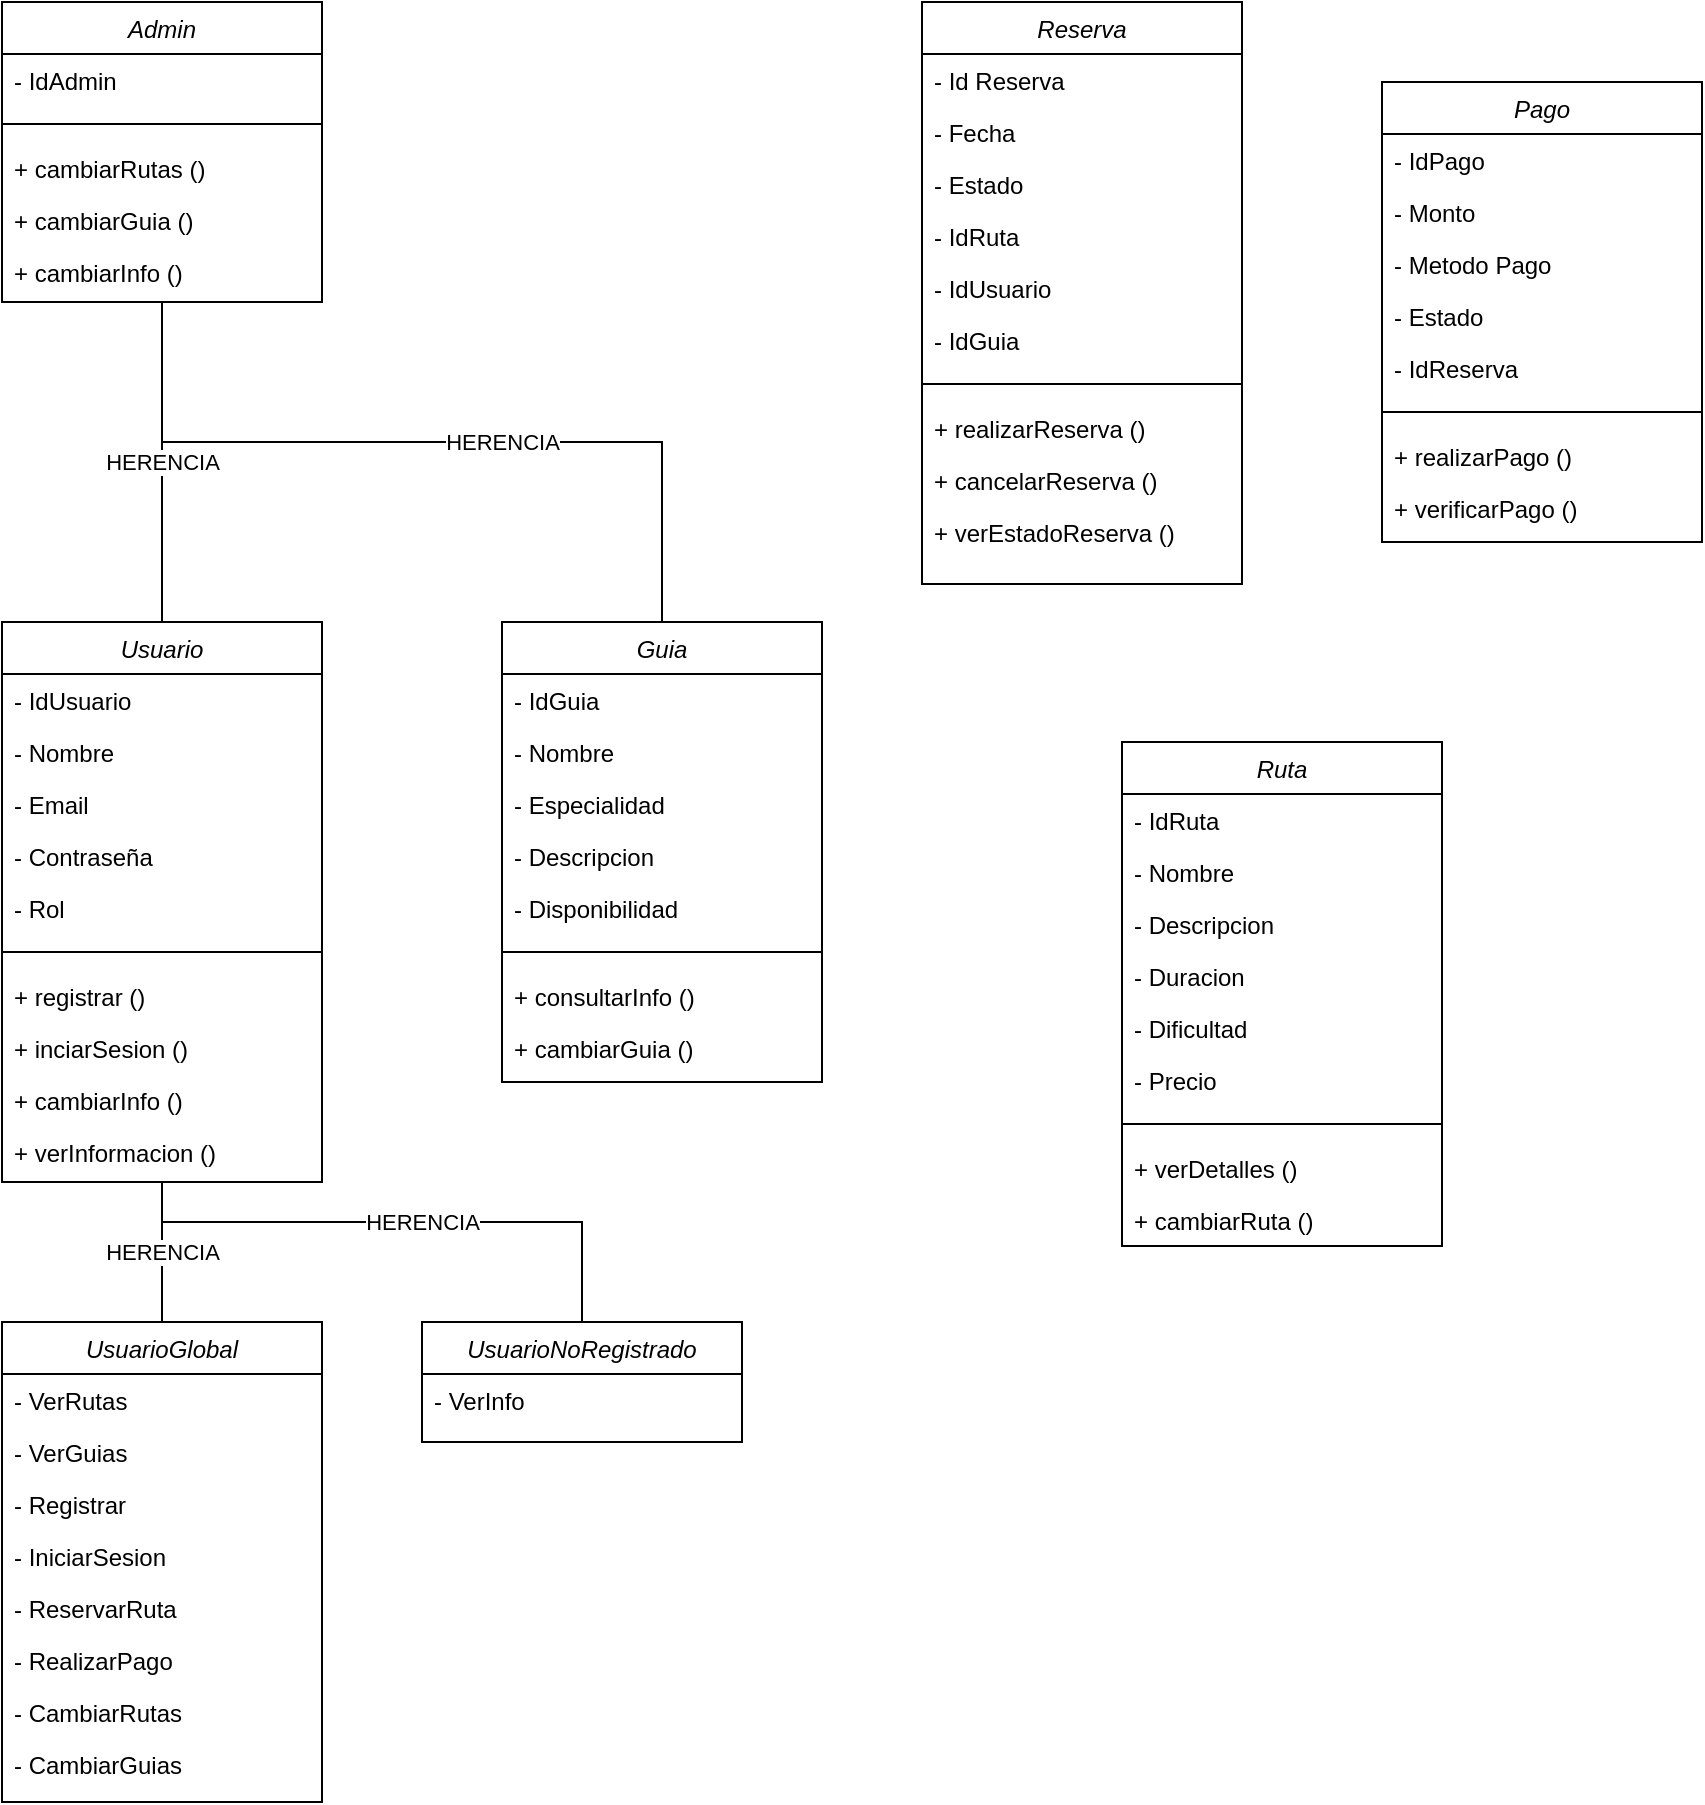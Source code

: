<mxfile version="26.1.0">
  <diagram id="C5RBs43oDa-KdzZeNtuy" name="Page-1">
    <mxGraphModel dx="1313" dy="696" grid="1" gridSize="10" guides="1" tooltips="1" connect="1" arrows="1" fold="1" page="1" pageScale="1" pageWidth="1654" pageHeight="1169" background="light-dark(#FFFFFF,#000000)" math="0" shadow="0">
      <root>
        <mxCell id="WIyWlLk6GJQsqaUBKTNV-0" />
        <mxCell id="WIyWlLk6GJQsqaUBKTNV-1" parent="WIyWlLk6GJQsqaUBKTNV-0" />
        <mxCell id="zkfFHV4jXpPFQw0GAbJ--0" value="Usuario" style="swimlane;fontStyle=2;align=center;verticalAlign=top;childLayout=stackLayout;horizontal=1;startSize=26;horizontalStack=0;resizeParent=1;resizeLast=0;collapsible=1;marginBottom=0;rounded=0;shadow=0;strokeWidth=1;" parent="WIyWlLk6GJQsqaUBKTNV-1" vertex="1">
          <mxGeometry x="230" y="350" width="160" height="280" as="geometry">
            <mxRectangle x="230" y="140" width="160" height="26" as="alternateBounds" />
          </mxGeometry>
        </mxCell>
        <mxCell id="zkfFHV4jXpPFQw0GAbJ--1" value="- IdUsuario&#xa;" style="text;align=left;verticalAlign=top;spacingLeft=4;spacingRight=4;overflow=hidden;rotatable=0;points=[[0,0.5],[1,0.5]];portConstraint=eastwest;" parent="zkfFHV4jXpPFQw0GAbJ--0" vertex="1">
          <mxGeometry y="26" width="160" height="26" as="geometry" />
        </mxCell>
        <mxCell id="zkfFHV4jXpPFQw0GAbJ--2" value="- Nombre" style="text;align=left;verticalAlign=top;spacingLeft=4;spacingRight=4;overflow=hidden;rotatable=0;points=[[0,0.5],[1,0.5]];portConstraint=eastwest;rounded=0;shadow=0;html=0;" parent="zkfFHV4jXpPFQw0GAbJ--0" vertex="1">
          <mxGeometry y="52" width="160" height="26" as="geometry" />
        </mxCell>
        <mxCell id="zkfFHV4jXpPFQw0GAbJ--3" value="- Email" style="text;align=left;verticalAlign=top;spacingLeft=4;spacingRight=4;overflow=hidden;rotatable=0;points=[[0,0.5],[1,0.5]];portConstraint=eastwest;rounded=0;shadow=0;html=0;" parent="zkfFHV4jXpPFQw0GAbJ--0" vertex="1">
          <mxGeometry y="78" width="160" height="26" as="geometry" />
        </mxCell>
        <mxCell id="PvyIfSwr3Zg0St1Fx0HK-1" value="- Contraseña&#xa;&#xa;" style="text;align=left;verticalAlign=top;spacingLeft=4;spacingRight=4;overflow=hidden;rotatable=0;points=[[0,0.5],[1,0.5]];portConstraint=eastwest;rounded=0;shadow=0;html=0;" parent="zkfFHV4jXpPFQw0GAbJ--0" vertex="1">
          <mxGeometry y="104" width="160" height="26" as="geometry" />
        </mxCell>
        <mxCell id="PvyIfSwr3Zg0St1Fx0HK-3" value="- Rol&#xa;&#xa;&#xa;" style="text;align=left;verticalAlign=top;spacingLeft=4;spacingRight=4;overflow=hidden;rotatable=0;points=[[0,0.5],[1,0.5]];portConstraint=eastwest;rounded=0;shadow=0;html=0;" parent="zkfFHV4jXpPFQw0GAbJ--0" vertex="1">
          <mxGeometry y="130" width="160" height="26" as="geometry" />
        </mxCell>
        <mxCell id="zkfFHV4jXpPFQw0GAbJ--4" value="" style="line;html=1;strokeWidth=1;align=left;verticalAlign=middle;spacingTop=-1;spacingLeft=3;spacingRight=3;rotatable=0;labelPosition=right;points=[];portConstraint=eastwest;" parent="zkfFHV4jXpPFQw0GAbJ--0" vertex="1">
          <mxGeometry y="156" width="160" height="18" as="geometry" />
        </mxCell>
        <mxCell id="PvyIfSwr3Zg0St1Fx0HK-4" value="+ registrar ()" style="text;align=left;verticalAlign=top;spacingLeft=4;spacingRight=4;overflow=hidden;rotatable=0;points=[[0,0.5],[1,0.5]];portConstraint=eastwest;rounded=0;shadow=0;html=0;" parent="zkfFHV4jXpPFQw0GAbJ--0" vertex="1">
          <mxGeometry y="174" width="160" height="26" as="geometry" />
        </mxCell>
        <mxCell id="PvyIfSwr3Zg0St1Fx0HK-5" value="+ inciarSesion ()" style="text;align=left;verticalAlign=top;spacingLeft=4;spacingRight=4;overflow=hidden;rotatable=0;points=[[0,0.5],[1,0.5]];portConstraint=eastwest;rounded=0;shadow=0;html=0;" parent="zkfFHV4jXpPFQw0GAbJ--0" vertex="1">
          <mxGeometry y="200" width="160" height="26" as="geometry" />
        </mxCell>
        <mxCell id="PvyIfSwr3Zg0St1Fx0HK-7" value="+ cambiarInfo ()" style="text;align=left;verticalAlign=top;spacingLeft=4;spacingRight=4;overflow=hidden;rotatable=0;points=[[0,0.5],[1,0.5]];portConstraint=eastwest;rounded=0;shadow=0;html=0;" parent="zkfFHV4jXpPFQw0GAbJ--0" vertex="1">
          <mxGeometry y="226" width="160" height="26" as="geometry" />
        </mxCell>
        <mxCell id="PvyIfSwr3Zg0St1Fx0HK-8" value="+ verInformacion ()" style="text;align=left;verticalAlign=top;spacingLeft=4;spacingRight=4;overflow=hidden;rotatable=0;points=[[0,0.5],[1,0.5]];portConstraint=eastwest;rounded=0;shadow=0;html=0;" parent="zkfFHV4jXpPFQw0GAbJ--0" vertex="1">
          <mxGeometry y="252" width="160" height="26" as="geometry" />
        </mxCell>
        <mxCell id="PvyIfSwr3Zg0St1Fx0HK-9" value="Ruta&#xa;" style="swimlane;fontStyle=2;align=center;verticalAlign=top;childLayout=stackLayout;horizontal=1;startSize=26;horizontalStack=0;resizeParent=1;resizeLast=0;collapsible=1;marginBottom=0;rounded=0;shadow=0;strokeWidth=1;" parent="WIyWlLk6GJQsqaUBKTNV-1" vertex="1">
          <mxGeometry x="790" y="410" width="160" height="252" as="geometry">
            <mxRectangle x="230" y="140" width="160" height="26" as="alternateBounds" />
          </mxGeometry>
        </mxCell>
        <mxCell id="PvyIfSwr3Zg0St1Fx0HK-10" value="- IdRuta" style="text;align=left;verticalAlign=top;spacingLeft=4;spacingRight=4;overflow=hidden;rotatable=0;points=[[0,0.5],[1,0.5]];portConstraint=eastwest;" parent="PvyIfSwr3Zg0St1Fx0HK-9" vertex="1">
          <mxGeometry y="26" width="160" height="26" as="geometry" />
        </mxCell>
        <mxCell id="PvyIfSwr3Zg0St1Fx0HK-11" value="- Nombre" style="text;align=left;verticalAlign=top;spacingLeft=4;spacingRight=4;overflow=hidden;rotatable=0;points=[[0,0.5],[1,0.5]];portConstraint=eastwest;rounded=0;shadow=0;html=0;" parent="PvyIfSwr3Zg0St1Fx0HK-9" vertex="1">
          <mxGeometry y="52" width="160" height="26" as="geometry" />
        </mxCell>
        <mxCell id="PvyIfSwr3Zg0St1Fx0HK-12" value="- Descripcion" style="text;align=left;verticalAlign=top;spacingLeft=4;spacingRight=4;overflow=hidden;rotatable=0;points=[[0,0.5],[1,0.5]];portConstraint=eastwest;rounded=0;shadow=0;html=0;" parent="PvyIfSwr3Zg0St1Fx0HK-9" vertex="1">
          <mxGeometry y="78" width="160" height="26" as="geometry" />
        </mxCell>
        <mxCell id="PvyIfSwr3Zg0St1Fx0HK-13" value="- Duracion" style="text;align=left;verticalAlign=top;spacingLeft=4;spacingRight=4;overflow=hidden;rotatable=0;points=[[0,0.5],[1,0.5]];portConstraint=eastwest;rounded=0;shadow=0;html=0;" parent="PvyIfSwr3Zg0St1Fx0HK-9" vertex="1">
          <mxGeometry y="104" width="160" height="26" as="geometry" />
        </mxCell>
        <mxCell id="PvyIfSwr3Zg0St1Fx0HK-14" value="- Dificultad " style="text;align=left;verticalAlign=top;spacingLeft=4;spacingRight=4;overflow=hidden;rotatable=0;points=[[0,0.5],[1,0.5]];portConstraint=eastwest;rounded=0;shadow=0;html=0;" parent="PvyIfSwr3Zg0St1Fx0HK-9" vertex="1">
          <mxGeometry y="130" width="160" height="26" as="geometry" />
        </mxCell>
        <mxCell id="PvyIfSwr3Zg0St1Fx0HK-20" value="- Precio" style="text;align=left;verticalAlign=top;spacingLeft=4;spacingRight=4;overflow=hidden;rotatable=0;points=[[0,0.5],[1,0.5]];portConstraint=eastwest;rounded=0;shadow=0;html=0;" parent="PvyIfSwr3Zg0St1Fx0HK-9" vertex="1">
          <mxGeometry y="156" width="160" height="26" as="geometry" />
        </mxCell>
        <mxCell id="PvyIfSwr3Zg0St1Fx0HK-15" value="" style="line;html=1;strokeWidth=1;align=left;verticalAlign=middle;spacingTop=-1;spacingLeft=3;spacingRight=3;rotatable=0;labelPosition=right;points=[];portConstraint=eastwest;" parent="PvyIfSwr3Zg0St1Fx0HK-9" vertex="1">
          <mxGeometry y="182" width="160" height="18" as="geometry" />
        </mxCell>
        <mxCell id="PvyIfSwr3Zg0St1Fx0HK-17" value="+ verDetalles ()" style="text;align=left;verticalAlign=top;spacingLeft=4;spacingRight=4;overflow=hidden;rotatable=0;points=[[0,0.5],[1,0.5]];portConstraint=eastwest;rounded=0;shadow=0;html=0;" parent="PvyIfSwr3Zg0St1Fx0HK-9" vertex="1">
          <mxGeometry y="200" width="160" height="26" as="geometry" />
        </mxCell>
        <mxCell id="PvyIfSwr3Zg0St1Fx0HK-18" value="+ cambiarRuta ()" style="text;align=left;verticalAlign=top;spacingLeft=4;spacingRight=4;overflow=hidden;rotatable=0;points=[[0,0.5],[1,0.5]];portConstraint=eastwest;rounded=0;shadow=0;html=0;" parent="PvyIfSwr3Zg0St1Fx0HK-9" vertex="1">
          <mxGeometry y="226" width="160" height="26" as="geometry" />
        </mxCell>
        <mxCell id="PvyIfSwr3Zg0St1Fx0HK-21" value="Guia" style="swimlane;fontStyle=2;align=center;verticalAlign=top;childLayout=stackLayout;horizontal=1;startSize=26;horizontalStack=0;resizeParent=1;resizeLast=0;collapsible=1;marginBottom=0;rounded=0;shadow=0;strokeWidth=1;" parent="WIyWlLk6GJQsqaUBKTNV-1" vertex="1">
          <mxGeometry x="480" y="350" width="160" height="230" as="geometry">
            <mxRectangle x="230" y="140" width="160" height="26" as="alternateBounds" />
          </mxGeometry>
        </mxCell>
        <mxCell id="PvyIfSwr3Zg0St1Fx0HK-22" value="- IdGuia" style="text;align=left;verticalAlign=top;spacingLeft=4;spacingRight=4;overflow=hidden;rotatable=0;points=[[0,0.5],[1,0.5]];portConstraint=eastwest;" parent="PvyIfSwr3Zg0St1Fx0HK-21" vertex="1">
          <mxGeometry y="26" width="160" height="26" as="geometry" />
        </mxCell>
        <mxCell id="PvyIfSwr3Zg0St1Fx0HK-23" value="- Nombre" style="text;align=left;verticalAlign=top;spacingLeft=4;spacingRight=4;overflow=hidden;rotatable=0;points=[[0,0.5],[1,0.5]];portConstraint=eastwest;rounded=0;shadow=0;html=0;" parent="PvyIfSwr3Zg0St1Fx0HK-21" vertex="1">
          <mxGeometry y="52" width="160" height="26" as="geometry" />
        </mxCell>
        <mxCell id="PvyIfSwr3Zg0St1Fx0HK-24" value="- Especialidad" style="text;align=left;verticalAlign=top;spacingLeft=4;spacingRight=4;overflow=hidden;rotatable=0;points=[[0,0.5],[1,0.5]];portConstraint=eastwest;rounded=0;shadow=0;html=0;" parent="PvyIfSwr3Zg0St1Fx0HK-21" vertex="1">
          <mxGeometry y="78" width="160" height="26" as="geometry" />
        </mxCell>
        <mxCell id="PvyIfSwr3Zg0St1Fx0HK-25" value="- Descripcion" style="text;align=left;verticalAlign=top;spacingLeft=4;spacingRight=4;overflow=hidden;rotatable=0;points=[[0,0.5],[1,0.5]];portConstraint=eastwest;rounded=0;shadow=0;html=0;" parent="PvyIfSwr3Zg0St1Fx0HK-21" vertex="1">
          <mxGeometry y="104" width="160" height="26" as="geometry" />
        </mxCell>
        <mxCell id="PvyIfSwr3Zg0St1Fx0HK-26" value="- Disponibilidad" style="text;align=left;verticalAlign=top;spacingLeft=4;spacingRight=4;overflow=hidden;rotatable=0;points=[[0,0.5],[1,0.5]];portConstraint=eastwest;rounded=0;shadow=0;html=0;" parent="PvyIfSwr3Zg0St1Fx0HK-21" vertex="1">
          <mxGeometry y="130" width="160" height="26" as="geometry" />
        </mxCell>
        <mxCell id="PvyIfSwr3Zg0St1Fx0HK-27" value="" style="line;html=1;strokeWidth=1;align=left;verticalAlign=middle;spacingTop=-1;spacingLeft=3;spacingRight=3;rotatable=0;labelPosition=right;points=[];portConstraint=eastwest;" parent="PvyIfSwr3Zg0St1Fx0HK-21" vertex="1">
          <mxGeometry y="156" width="160" height="18" as="geometry" />
        </mxCell>
        <mxCell id="PvyIfSwr3Zg0St1Fx0HK-28" value="+ consultarInfo ()" style="text;align=left;verticalAlign=top;spacingLeft=4;spacingRight=4;overflow=hidden;rotatable=0;points=[[0,0.5],[1,0.5]];portConstraint=eastwest;rounded=0;shadow=0;html=0;" parent="PvyIfSwr3Zg0St1Fx0HK-21" vertex="1">
          <mxGeometry y="174" width="160" height="26" as="geometry" />
        </mxCell>
        <mxCell id="PvyIfSwr3Zg0St1Fx0HK-29" value="+ cambiarGuia ()" style="text;align=left;verticalAlign=top;spacingLeft=4;spacingRight=4;overflow=hidden;rotatable=0;points=[[0,0.5],[1,0.5]];portConstraint=eastwest;rounded=0;shadow=0;html=0;" parent="PvyIfSwr3Zg0St1Fx0HK-21" vertex="1">
          <mxGeometry y="200" width="160" height="26" as="geometry" />
        </mxCell>
        <mxCell id="PvyIfSwr3Zg0St1Fx0HK-43" value="Reserva" style="swimlane;fontStyle=2;align=center;verticalAlign=top;childLayout=stackLayout;horizontal=1;startSize=26;horizontalStack=0;resizeParent=1;resizeLast=0;collapsible=1;marginBottom=0;rounded=0;shadow=0;strokeWidth=1;" parent="WIyWlLk6GJQsqaUBKTNV-1" vertex="1">
          <mxGeometry x="690" y="40" width="160" height="291" as="geometry">
            <mxRectangle x="230" y="140" width="160" height="26" as="alternateBounds" />
          </mxGeometry>
        </mxCell>
        <mxCell id="PvyIfSwr3Zg0St1Fx0HK-44" value="- Id Reserva" style="text;align=left;verticalAlign=top;spacingLeft=4;spacingRight=4;overflow=hidden;rotatable=0;points=[[0,0.5],[1,0.5]];portConstraint=eastwest;" parent="PvyIfSwr3Zg0St1Fx0HK-43" vertex="1">
          <mxGeometry y="26" width="160" height="26" as="geometry" />
        </mxCell>
        <mxCell id="PvyIfSwr3Zg0St1Fx0HK-45" value="- Fecha" style="text;align=left;verticalAlign=top;spacingLeft=4;spacingRight=4;overflow=hidden;rotatable=0;points=[[0,0.5],[1,0.5]];portConstraint=eastwest;rounded=0;shadow=0;html=0;" parent="PvyIfSwr3Zg0St1Fx0HK-43" vertex="1">
          <mxGeometry y="52" width="160" height="26" as="geometry" />
        </mxCell>
        <mxCell id="PvyIfSwr3Zg0St1Fx0HK-46" value="- Estado" style="text;align=left;verticalAlign=top;spacingLeft=4;spacingRight=4;overflow=hidden;rotatable=0;points=[[0,0.5],[1,0.5]];portConstraint=eastwest;rounded=0;shadow=0;html=0;" parent="PvyIfSwr3Zg0St1Fx0HK-43" vertex="1">
          <mxGeometry y="78" width="160" height="26" as="geometry" />
        </mxCell>
        <mxCell id="PvyIfSwr3Zg0St1Fx0HK-48" value="- IdRuta" style="text;align=left;verticalAlign=top;spacingLeft=4;spacingRight=4;overflow=hidden;rotatable=0;points=[[0,0.5],[1,0.5]];portConstraint=eastwest;rounded=0;shadow=0;html=0;" parent="PvyIfSwr3Zg0St1Fx0HK-43" vertex="1">
          <mxGeometry y="104" width="160" height="26" as="geometry" />
        </mxCell>
        <mxCell id="PvyIfSwr3Zg0St1Fx0HK-47" value="- IdUsuario" style="text;align=left;verticalAlign=top;spacingLeft=4;spacingRight=4;overflow=hidden;rotatable=0;points=[[0,0.5],[1,0.5]];portConstraint=eastwest;rounded=0;shadow=0;html=0;" parent="PvyIfSwr3Zg0St1Fx0HK-43" vertex="1">
          <mxGeometry y="130" width="160" height="26" as="geometry" />
        </mxCell>
        <mxCell id="PvyIfSwr3Zg0St1Fx0HK-49" value="- IdGuia" style="text;align=left;verticalAlign=top;spacingLeft=4;spacingRight=4;overflow=hidden;rotatable=0;points=[[0,0.5],[1,0.5]];portConstraint=eastwest;rounded=0;shadow=0;html=0;" parent="PvyIfSwr3Zg0St1Fx0HK-43" vertex="1">
          <mxGeometry y="156" width="160" height="26" as="geometry" />
        </mxCell>
        <mxCell id="PvyIfSwr3Zg0St1Fx0HK-50" value="" style="line;html=1;strokeWidth=1;align=left;verticalAlign=middle;spacingTop=-1;spacingLeft=3;spacingRight=3;rotatable=0;labelPosition=right;points=[];portConstraint=eastwest;" parent="PvyIfSwr3Zg0St1Fx0HK-43" vertex="1">
          <mxGeometry y="182" width="160" height="18" as="geometry" />
        </mxCell>
        <mxCell id="PvyIfSwr3Zg0St1Fx0HK-51" value="+ realizarReserva ()" style="text;align=left;verticalAlign=top;spacingLeft=4;spacingRight=4;overflow=hidden;rotatable=0;points=[[0,0.5],[1,0.5]];portConstraint=eastwest;rounded=0;shadow=0;html=0;" parent="PvyIfSwr3Zg0St1Fx0HK-43" vertex="1">
          <mxGeometry y="200" width="160" height="26" as="geometry" />
        </mxCell>
        <mxCell id="PvyIfSwr3Zg0St1Fx0HK-52" value="+ cancelarReserva ()" style="text;align=left;verticalAlign=top;spacingLeft=4;spacingRight=4;overflow=hidden;rotatable=0;points=[[0,0.5],[1,0.5]];portConstraint=eastwest;rounded=0;shadow=0;html=0;" parent="PvyIfSwr3Zg0St1Fx0HK-43" vertex="1">
          <mxGeometry y="226" width="160" height="26" as="geometry" />
        </mxCell>
        <mxCell id="PvyIfSwr3Zg0St1Fx0HK-53" value="+ verEstadoReserva ()" style="text;align=left;verticalAlign=top;spacingLeft=4;spacingRight=4;overflow=hidden;rotatable=0;points=[[0,0.5],[1,0.5]];portConstraint=eastwest;rounded=0;shadow=0;html=0;" parent="PvyIfSwr3Zg0St1Fx0HK-43" vertex="1">
          <mxGeometry y="252" width="160" height="26" as="geometry" />
        </mxCell>
        <mxCell id="PvyIfSwr3Zg0St1Fx0HK-54" value="Pago" style="swimlane;fontStyle=2;align=center;verticalAlign=top;childLayout=stackLayout;horizontal=1;startSize=26;horizontalStack=0;resizeParent=1;resizeLast=0;collapsible=1;marginBottom=0;rounded=0;shadow=0;strokeWidth=1;" parent="WIyWlLk6GJQsqaUBKTNV-1" vertex="1">
          <mxGeometry x="920" y="80" width="160" height="230" as="geometry">
            <mxRectangle x="230" y="140" width="160" height="26" as="alternateBounds" />
          </mxGeometry>
        </mxCell>
        <mxCell id="PvyIfSwr3Zg0St1Fx0HK-55" value="- IdPago" style="text;align=left;verticalAlign=top;spacingLeft=4;spacingRight=4;overflow=hidden;rotatable=0;points=[[0,0.5],[1,0.5]];portConstraint=eastwest;" parent="PvyIfSwr3Zg0St1Fx0HK-54" vertex="1">
          <mxGeometry y="26" width="160" height="26" as="geometry" />
        </mxCell>
        <mxCell id="PvyIfSwr3Zg0St1Fx0HK-56" value="- Monto" style="text;align=left;verticalAlign=top;spacingLeft=4;spacingRight=4;overflow=hidden;rotatable=0;points=[[0,0.5],[1,0.5]];portConstraint=eastwest;rounded=0;shadow=0;html=0;" parent="PvyIfSwr3Zg0St1Fx0HK-54" vertex="1">
          <mxGeometry y="52" width="160" height="26" as="geometry" />
        </mxCell>
        <mxCell id="PvyIfSwr3Zg0St1Fx0HK-57" value="- Metodo Pago" style="text;align=left;verticalAlign=top;spacingLeft=4;spacingRight=4;overflow=hidden;rotatable=0;points=[[0,0.5],[1,0.5]];portConstraint=eastwest;rounded=0;shadow=0;html=0;" parent="PvyIfSwr3Zg0St1Fx0HK-54" vertex="1">
          <mxGeometry y="78" width="160" height="26" as="geometry" />
        </mxCell>
        <mxCell id="PvyIfSwr3Zg0St1Fx0HK-58" value="- Estado" style="text;align=left;verticalAlign=top;spacingLeft=4;spacingRight=4;overflow=hidden;rotatable=0;points=[[0,0.5],[1,0.5]];portConstraint=eastwest;rounded=0;shadow=0;html=0;" parent="PvyIfSwr3Zg0St1Fx0HK-54" vertex="1">
          <mxGeometry y="104" width="160" height="26" as="geometry" />
        </mxCell>
        <mxCell id="PvyIfSwr3Zg0St1Fx0HK-59" value="- IdReserva" style="text;align=left;verticalAlign=top;spacingLeft=4;spacingRight=4;overflow=hidden;rotatable=0;points=[[0,0.5],[1,0.5]];portConstraint=eastwest;rounded=0;shadow=0;html=0;" parent="PvyIfSwr3Zg0St1Fx0HK-54" vertex="1">
          <mxGeometry y="130" width="160" height="26" as="geometry" />
        </mxCell>
        <mxCell id="PvyIfSwr3Zg0St1Fx0HK-60" value="" style="line;html=1;strokeWidth=1;align=left;verticalAlign=middle;spacingTop=-1;spacingLeft=3;spacingRight=3;rotatable=0;labelPosition=right;points=[];portConstraint=eastwest;" parent="PvyIfSwr3Zg0St1Fx0HK-54" vertex="1">
          <mxGeometry y="156" width="160" height="18" as="geometry" />
        </mxCell>
        <mxCell id="PvyIfSwr3Zg0St1Fx0HK-61" value="+ realizarPago ()" style="text;align=left;verticalAlign=top;spacingLeft=4;spacingRight=4;overflow=hidden;rotatable=0;points=[[0,0.5],[1,0.5]];portConstraint=eastwest;rounded=0;shadow=0;html=0;" parent="PvyIfSwr3Zg0St1Fx0HK-54" vertex="1">
          <mxGeometry y="174" width="160" height="26" as="geometry" />
        </mxCell>
        <mxCell id="PvyIfSwr3Zg0St1Fx0HK-62" value="+ verificarPago ()" style="text;align=left;verticalAlign=top;spacingLeft=4;spacingRight=4;overflow=hidden;rotatable=0;points=[[0,0.5],[1,0.5]];portConstraint=eastwest;rounded=0;shadow=0;html=0;" parent="PvyIfSwr3Zg0St1Fx0HK-54" vertex="1">
          <mxGeometry y="200" width="160" height="26" as="geometry" />
        </mxCell>
        <mxCell id="PvyIfSwr3Zg0St1Fx0HK-63" value="UsuarioGlobal" style="swimlane;fontStyle=2;align=center;verticalAlign=top;childLayout=stackLayout;horizontal=1;startSize=26;horizontalStack=0;resizeParent=1;resizeLast=0;collapsible=1;marginBottom=0;rounded=0;shadow=0;strokeWidth=1;" parent="WIyWlLk6GJQsqaUBKTNV-1" vertex="1">
          <mxGeometry x="230" y="700" width="160" height="240" as="geometry">
            <mxRectangle x="230" y="140" width="160" height="26" as="alternateBounds" />
          </mxGeometry>
        </mxCell>
        <mxCell id="PvyIfSwr3Zg0St1Fx0HK-64" value="- VerRutas" style="text;align=left;verticalAlign=top;spacingLeft=4;spacingRight=4;overflow=hidden;rotatable=0;points=[[0,0.5],[1,0.5]];portConstraint=eastwest;" parent="PvyIfSwr3Zg0St1Fx0HK-63" vertex="1">
          <mxGeometry y="26" width="160" height="26" as="geometry" />
        </mxCell>
        <mxCell id="PvyIfSwr3Zg0St1Fx0HK-65" value="- VerGuias" style="text;align=left;verticalAlign=top;spacingLeft=4;spacingRight=4;overflow=hidden;rotatable=0;points=[[0,0.5],[1,0.5]];portConstraint=eastwest;rounded=0;shadow=0;html=0;" parent="PvyIfSwr3Zg0St1Fx0HK-63" vertex="1">
          <mxGeometry y="52" width="160" height="26" as="geometry" />
        </mxCell>
        <mxCell id="PvyIfSwr3Zg0St1Fx0HK-66" value="- Registrar" style="text;align=left;verticalAlign=top;spacingLeft=4;spacingRight=4;overflow=hidden;rotatable=0;points=[[0,0.5],[1,0.5]];portConstraint=eastwest;rounded=0;shadow=0;html=0;" parent="PvyIfSwr3Zg0St1Fx0HK-63" vertex="1">
          <mxGeometry y="78" width="160" height="26" as="geometry" />
        </mxCell>
        <mxCell id="PvyIfSwr3Zg0St1Fx0HK-67" value="- IniciarSesion" style="text;align=left;verticalAlign=top;spacingLeft=4;spacingRight=4;overflow=hidden;rotatable=0;points=[[0,0.5],[1,0.5]];portConstraint=eastwest;rounded=0;shadow=0;html=0;" parent="PvyIfSwr3Zg0St1Fx0HK-63" vertex="1">
          <mxGeometry y="104" width="160" height="26" as="geometry" />
        </mxCell>
        <mxCell id="PvyIfSwr3Zg0St1Fx0HK-68" value="- ReservarRuta" style="text;align=left;verticalAlign=top;spacingLeft=4;spacingRight=4;overflow=hidden;rotatable=0;points=[[0,0.5],[1,0.5]];portConstraint=eastwest;rounded=0;shadow=0;html=0;" parent="PvyIfSwr3Zg0St1Fx0HK-63" vertex="1">
          <mxGeometry y="130" width="160" height="26" as="geometry" />
        </mxCell>
        <mxCell id="PvyIfSwr3Zg0St1Fx0HK-69" value="- RealizarPago" style="text;align=left;verticalAlign=top;spacingLeft=4;spacingRight=4;overflow=hidden;rotatable=0;points=[[0,0.5],[1,0.5]];portConstraint=eastwest;rounded=0;shadow=0;html=0;" parent="PvyIfSwr3Zg0St1Fx0HK-63" vertex="1">
          <mxGeometry y="156" width="160" height="26" as="geometry" />
        </mxCell>
        <mxCell id="PvyIfSwr3Zg0St1Fx0HK-71" value="- CambiarRutas" style="text;align=left;verticalAlign=top;spacingLeft=4;spacingRight=4;overflow=hidden;rotatable=0;points=[[0,0.5],[1,0.5]];portConstraint=eastwest;rounded=0;shadow=0;html=0;" parent="PvyIfSwr3Zg0St1Fx0HK-63" vertex="1">
          <mxGeometry y="182" width="160" height="26" as="geometry" />
        </mxCell>
        <mxCell id="PvyIfSwr3Zg0St1Fx0HK-72" value="- CambiarGuias" style="text;align=left;verticalAlign=top;spacingLeft=4;spacingRight=4;overflow=hidden;rotatable=0;points=[[0,0.5],[1,0.5]];portConstraint=eastwest;rounded=0;shadow=0;html=0;" parent="PvyIfSwr3Zg0St1Fx0HK-63" vertex="1">
          <mxGeometry y="208" width="160" height="26" as="geometry" />
        </mxCell>
        <mxCell id="PvyIfSwr3Zg0St1Fx0HK-74" value="UsuarioNoRegistrado" style="swimlane;fontStyle=2;align=center;verticalAlign=top;childLayout=stackLayout;horizontal=1;startSize=26;horizontalStack=0;resizeParent=1;resizeLast=0;collapsible=1;marginBottom=0;rounded=0;shadow=0;strokeWidth=1;" parent="WIyWlLk6GJQsqaUBKTNV-1" vertex="1">
          <mxGeometry x="440" y="700" width="160" height="60" as="geometry">
            <mxRectangle x="230" y="140" width="160" height="26" as="alternateBounds" />
          </mxGeometry>
        </mxCell>
        <mxCell id="PvyIfSwr3Zg0St1Fx0HK-75" value="- VerInfo" style="text;align=left;verticalAlign=top;spacingLeft=4;spacingRight=4;overflow=hidden;rotatable=0;points=[[0,0.5],[1,0.5]];portConstraint=eastwest;" parent="PvyIfSwr3Zg0St1Fx0HK-74" vertex="1">
          <mxGeometry y="26" width="160" height="26" as="geometry" />
        </mxCell>
        <mxCell id="lanSVG-eeSX4AHp7umbX-2" value="HERENCIA" style="endArrow=none;html=1;rounded=0;entryX=0.5;entryY=1;entryDx=0;entryDy=0;exitX=0.5;exitY=0;exitDx=0;exitDy=0;" edge="1" parent="WIyWlLk6GJQsqaUBKTNV-1" source="PvyIfSwr3Zg0St1Fx0HK-63" target="zkfFHV4jXpPFQw0GAbJ--0">
          <mxGeometry width="50" height="50" relative="1" as="geometry">
            <mxPoint x="390" y="710" as="sourcePoint" />
            <mxPoint x="440" y="660" as="targetPoint" />
            <Array as="points" />
          </mxGeometry>
        </mxCell>
        <mxCell id="lanSVG-eeSX4AHp7umbX-3" value="HERENCIA" style="endArrow=none;html=1;rounded=0;exitX=0.5;exitY=0;exitDx=0;exitDy=0;" edge="1" parent="WIyWlLk6GJQsqaUBKTNV-1" source="PvyIfSwr3Zg0St1Fx0HK-74">
          <mxGeometry width="50" height="50" relative="1" as="geometry">
            <mxPoint x="390" y="710" as="sourcePoint" />
            <mxPoint x="310" y="650" as="targetPoint" />
            <Array as="points">
              <mxPoint x="520" y="650" />
            </Array>
          </mxGeometry>
        </mxCell>
        <mxCell id="lanSVG-eeSX4AHp7umbX-4" value="Admin" style="swimlane;fontStyle=2;align=center;verticalAlign=top;childLayout=stackLayout;horizontal=1;startSize=26;horizontalStack=0;resizeParent=1;resizeLast=0;collapsible=1;marginBottom=0;rounded=0;shadow=0;strokeWidth=1;" vertex="1" parent="WIyWlLk6GJQsqaUBKTNV-1">
          <mxGeometry x="230" y="40" width="160" height="150" as="geometry">
            <mxRectangle x="230" y="140" width="160" height="26" as="alternateBounds" />
          </mxGeometry>
        </mxCell>
        <mxCell id="lanSVG-eeSX4AHp7umbX-5" value="- IdAdmin" style="text;align=left;verticalAlign=top;spacingLeft=4;spacingRight=4;overflow=hidden;rotatable=0;points=[[0,0.5],[1,0.5]];portConstraint=eastwest;" vertex="1" parent="lanSVG-eeSX4AHp7umbX-4">
          <mxGeometry y="26" width="160" height="26" as="geometry" />
        </mxCell>
        <mxCell id="lanSVG-eeSX4AHp7umbX-10" value="" style="line;html=1;strokeWidth=1;align=left;verticalAlign=middle;spacingTop=-1;spacingLeft=3;spacingRight=3;rotatable=0;labelPosition=right;points=[];portConstraint=eastwest;" vertex="1" parent="lanSVG-eeSX4AHp7umbX-4">
          <mxGeometry y="52" width="160" height="18" as="geometry" />
        </mxCell>
        <mxCell id="lanSVG-eeSX4AHp7umbX-11" value="+ cambiarRutas ()" style="text;align=left;verticalAlign=top;spacingLeft=4;spacingRight=4;overflow=hidden;rotatable=0;points=[[0,0.5],[1,0.5]];portConstraint=eastwest;rounded=0;shadow=0;html=0;" vertex="1" parent="lanSVG-eeSX4AHp7umbX-4">
          <mxGeometry y="70" width="160" height="26" as="geometry" />
        </mxCell>
        <mxCell id="lanSVG-eeSX4AHp7umbX-12" value="+ cambiarGuia ()" style="text;align=left;verticalAlign=top;spacingLeft=4;spacingRight=4;overflow=hidden;rotatable=0;points=[[0,0.5],[1,0.5]];portConstraint=eastwest;rounded=0;shadow=0;html=0;" vertex="1" parent="lanSVG-eeSX4AHp7umbX-4">
          <mxGeometry y="96" width="160" height="26" as="geometry" />
        </mxCell>
        <mxCell id="lanSVG-eeSX4AHp7umbX-13" value="+ cambiarInfo ()" style="text;align=left;verticalAlign=top;spacingLeft=4;spacingRight=4;overflow=hidden;rotatable=0;points=[[0,0.5],[1,0.5]];portConstraint=eastwest;rounded=0;shadow=0;html=0;" vertex="1" parent="lanSVG-eeSX4AHp7umbX-4">
          <mxGeometry y="122" width="160" height="26" as="geometry" />
        </mxCell>
        <mxCell id="lanSVG-eeSX4AHp7umbX-14" value="HERENCIA" style="endArrow=none;html=1;rounded=0;entryX=0.5;entryY=1;entryDx=0;entryDy=0;exitX=0.5;exitY=0;exitDx=0;exitDy=0;" edge="1" parent="WIyWlLk6GJQsqaUBKTNV-1" source="zkfFHV4jXpPFQw0GAbJ--0" target="lanSVG-eeSX4AHp7umbX-4">
          <mxGeometry width="50" height="50" relative="1" as="geometry">
            <mxPoint x="285" y="290" as="sourcePoint" />
            <mxPoint x="335" y="240" as="targetPoint" />
          </mxGeometry>
        </mxCell>
        <mxCell id="lanSVG-eeSX4AHp7umbX-15" value="HERENCIA" style="endArrow=none;html=1;rounded=0;entryX=0.5;entryY=0;entryDx=0;entryDy=0;" edge="1" parent="WIyWlLk6GJQsqaUBKTNV-1" target="PvyIfSwr3Zg0St1Fx0HK-21">
          <mxGeometry width="50" height="50" relative="1" as="geometry">
            <mxPoint x="310" y="260" as="sourcePoint" />
            <mxPoint x="560" y="260" as="targetPoint" />
            <Array as="points">
              <mxPoint x="560" y="260" />
            </Array>
          </mxGeometry>
        </mxCell>
      </root>
    </mxGraphModel>
  </diagram>
</mxfile>
